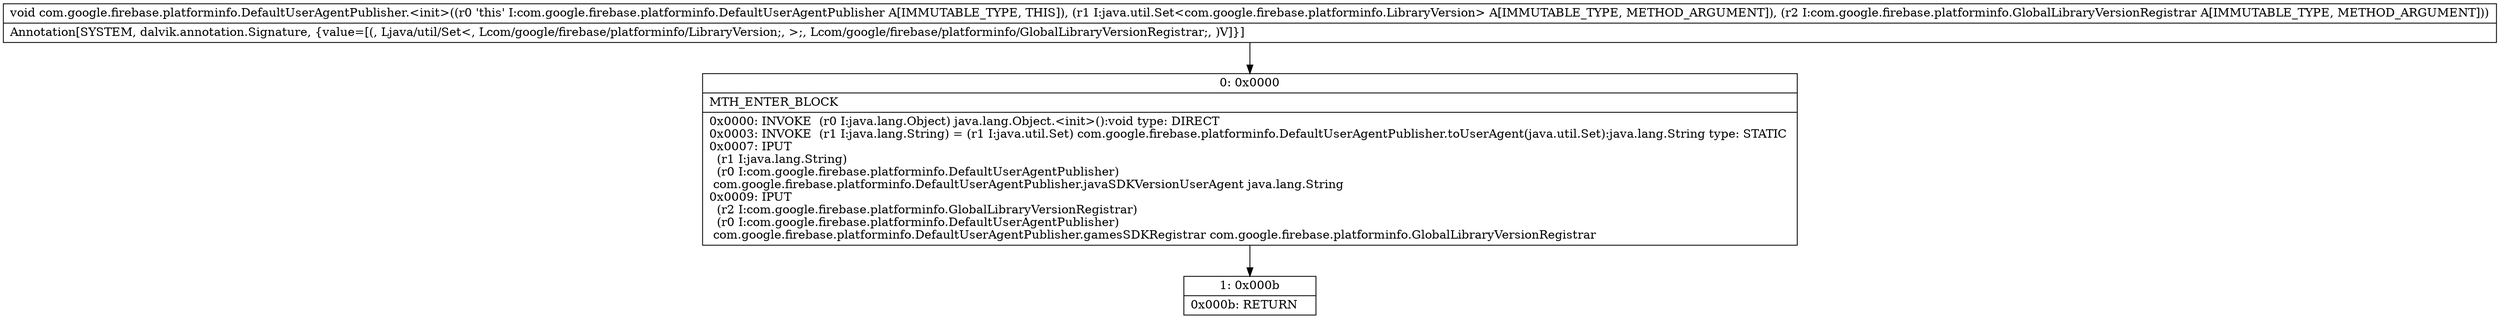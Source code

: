 digraph "CFG forcom.google.firebase.platforminfo.DefaultUserAgentPublisher.\<init\>(Ljava\/util\/Set;Lcom\/google\/firebase\/platforminfo\/GlobalLibraryVersionRegistrar;)V" {
Node_0 [shape=record,label="{0\:\ 0x0000|MTH_ENTER_BLOCK\l|0x0000: INVOKE  (r0 I:java.lang.Object) java.lang.Object.\<init\>():void type: DIRECT \l0x0003: INVOKE  (r1 I:java.lang.String) = (r1 I:java.util.Set) com.google.firebase.platforminfo.DefaultUserAgentPublisher.toUserAgent(java.util.Set):java.lang.String type: STATIC \l0x0007: IPUT  \l  (r1 I:java.lang.String)\l  (r0 I:com.google.firebase.platforminfo.DefaultUserAgentPublisher)\l com.google.firebase.platforminfo.DefaultUserAgentPublisher.javaSDKVersionUserAgent java.lang.String \l0x0009: IPUT  \l  (r2 I:com.google.firebase.platforminfo.GlobalLibraryVersionRegistrar)\l  (r0 I:com.google.firebase.platforminfo.DefaultUserAgentPublisher)\l com.google.firebase.platforminfo.DefaultUserAgentPublisher.gamesSDKRegistrar com.google.firebase.platforminfo.GlobalLibraryVersionRegistrar \l}"];
Node_1 [shape=record,label="{1\:\ 0x000b|0x000b: RETURN   \l}"];
MethodNode[shape=record,label="{void com.google.firebase.platforminfo.DefaultUserAgentPublisher.\<init\>((r0 'this' I:com.google.firebase.platforminfo.DefaultUserAgentPublisher A[IMMUTABLE_TYPE, THIS]), (r1 I:java.util.Set\<com.google.firebase.platforminfo.LibraryVersion\> A[IMMUTABLE_TYPE, METHOD_ARGUMENT]), (r2 I:com.google.firebase.platforminfo.GlobalLibraryVersionRegistrar A[IMMUTABLE_TYPE, METHOD_ARGUMENT]))  | Annotation[SYSTEM, dalvik.annotation.Signature, \{value=[(, Ljava\/util\/Set\<, Lcom\/google\/firebase\/platforminfo\/LibraryVersion;, \>;, Lcom\/google\/firebase\/platforminfo\/GlobalLibraryVersionRegistrar;, )V]\}]\l}"];
MethodNode -> Node_0;
Node_0 -> Node_1;
}

